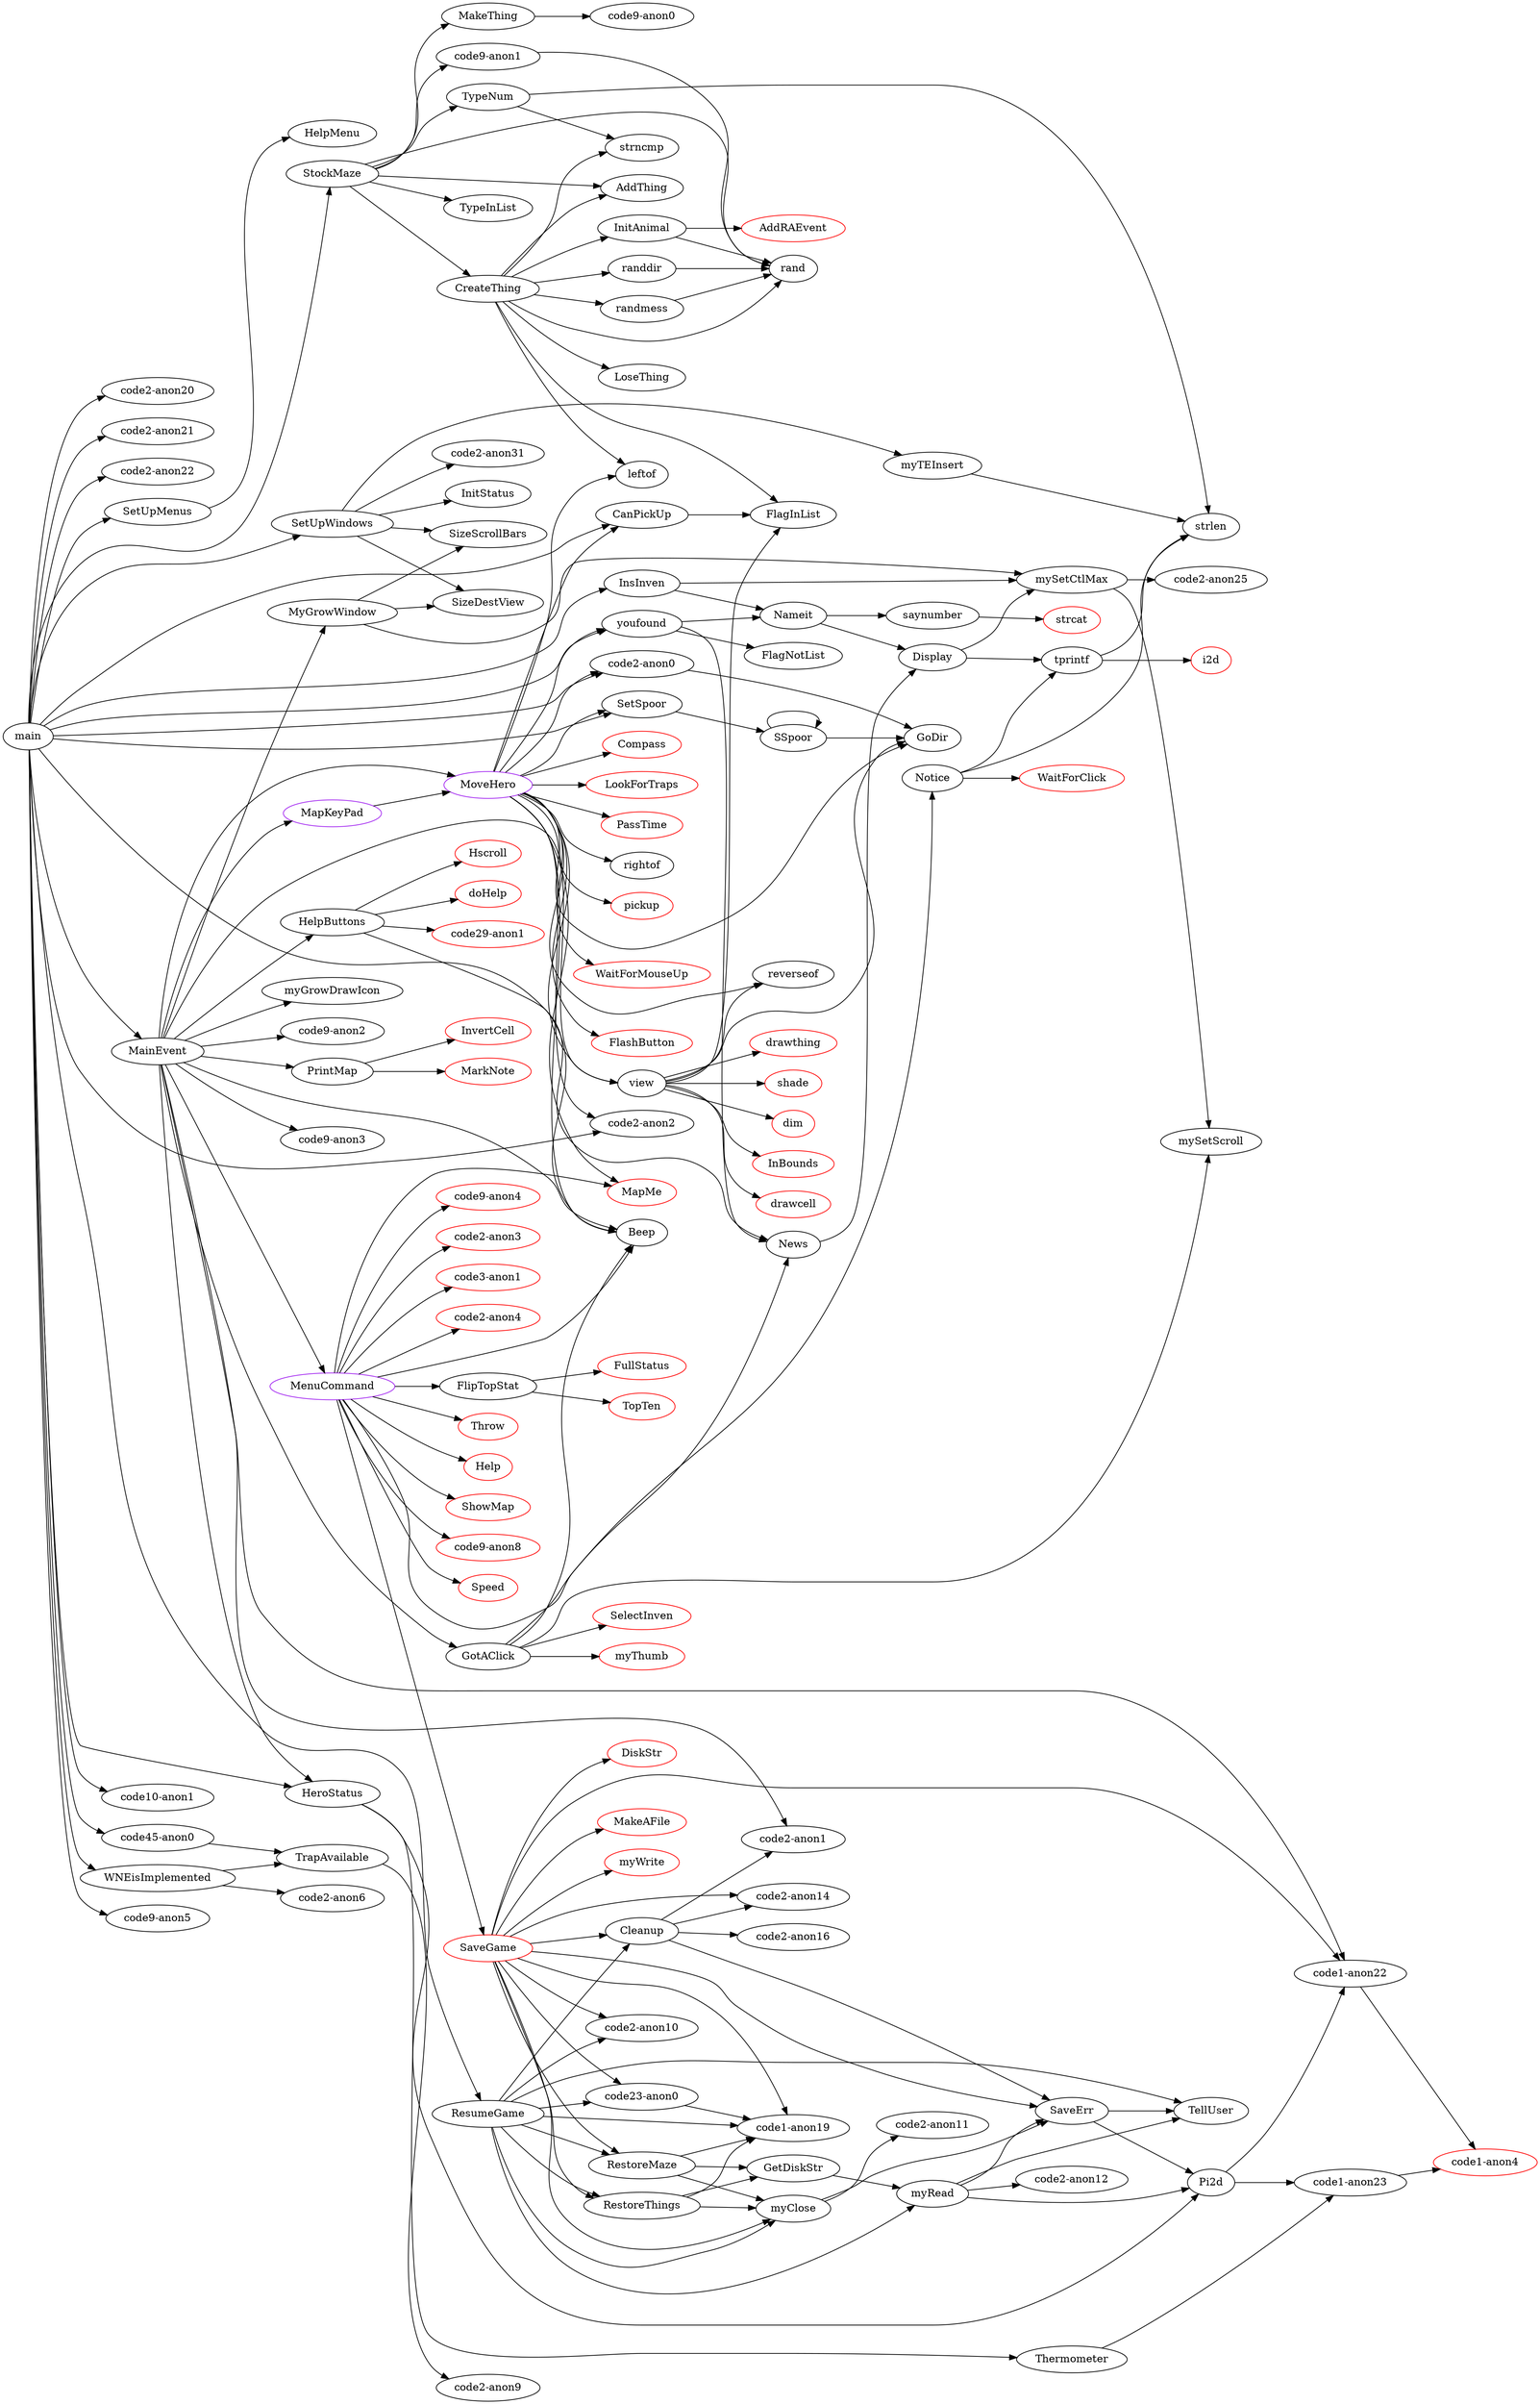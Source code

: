 digraph callgraph {
	rankdir= "LR"

	"main"
	"code2-anon20"
	"code2-anon21"
	"code2-anon22"
	"SetUpMenus"
	"SetUpWindows"
	"code10-anon1"
	"code45-anon0"
	"StockMaze"
	"CanPickUp"
	"code2-anon0"
	"SetSpoor"
	"HeroStatus"
	"News"
	"code2-anon2"
	"ResumeGame"
	"InsInven"
	"code9-anon5"
	"youfound"
	"WNEisImplemented"
	"MainEvent"
	"HelpMenu"
	"SizeDestView"
	"SizeScrollBars"
	"myTEInsert"
	"code2-anon31"
	"InitStatus"
	"TrapAvailable"
	"TypeNum"
	"MakeThing"
	"rand"
	"AddThing"
	"TypeInList"
	"code9-anon1"
	"CreateThing"	
	"GoDir"
	"SSpoor"
	"Pi2d"
	"Thermometer"
	"Display"
	"code2-anon10"
	"myRead"
	"myClose"
	"TellUser"
	"RestoreMaze"
	"RestoreThings"
	"code23-anon0"
	"Cleanup"
	"code1-anon19"
	"Nameit"
	"mySetCtlMax"
	"FlagNotList"
	"code2-anon6"
	"myGrowDrawIcon"
	"code2-anon1"
	"code9-anon2"
	"MenuCommand"[color=purple]
	"MapKeyPad"[color=purple]
	"MoveHero"[color=purple]
	"HelpButtons"
	"GotAClick"
	"MyGrowWindow"
	"Beep"
	"code1-anon22"
	"PrintMap"
	"view"
	"code9-anon3"
	"strlen"
	"code2-anon9"
	"strncmp"
	"code9-anon0"
	"randdir"
	"leftof"
	"LoseThing"
	"randmess"
	"InitAnimal"
	"code1-anon23"
	"tprintf"
	"code2-anon12"
	"SaveErr"
	"code2-anon11"
	"GetDiskStr"
	"saynumber"
	"mySetScroll"
	"code2-anon25"
	"code2-anon16"
	"code2-anon14"
	"Notice"
	"FlipTopStat"
	"SaveGame"[color=red]
	"ShowMap"[color=red]
	"MapMe"[color=red]
	"code9-anon8"[color=red]
	"Speed"[color=red]
	"code9-anon4"[color=red]
	"code2-anon3"[color=red]
	"code3-anon1"[color=red]
	"code2-anon4"[color=red]
	"Throw"[color=red]
	"Help"[color=red]
	"FlashButton"[color=red]
	"Compass"[color=red]
	"LookForTraps"[color=red]
	"PassTime"[color=red]
	"rightof"
	"reverseof"
	"pickup"[color=red]
	"WaitForMouseUp"[color=red]
	"doHelp"[color=red]
	"code29-anon1"[color=red]
	"Hscroll"[color=red]
	"code1-anon4"[color=red]
	"MarkNote"[color=red]
	"InvertCell"[color=red]
	"InBounds"[color=red]
	"drawcell"[color=red]
	"drawthing"[color=red]
	"shade"[color=red]
	"dim"[color=red]
	"AddRAEvent"[color=red]
	"i2d"[color=red]
	"strcat"[color=red]
	"WaitForClick"[color=red]
	"FullStatus"[color=red]
	"TopTen"[color=red]
	"MakeAFile"[color=red]
	"myWrite"[color=red]
	"DiskStr"[color=red]
	"myThumb"[color=red]
	"SelectInven"[color=red]




//	"_FlushEvents"[color=blue]
//	"_InitWindows"[color=blue]
//	"_TEInit"[color=blue]
//	"_InitDialogs"[color=blue]
//	"_InitCursor"[color=blue]
//	"_MaxApplZone"[color=blue]
//	"_MoreMasters"[color=blue]
//	"_GetCursor"[color=blue]
//	"_HNoPurge"[color=blue]
//	"_UnLoadSeg"[color=blue]
//	"_SelectWindow"[color=blue]
//	"_GetHandleSize"[color=blue]
//	"_BlockMove"[color=blue]
//	"_NewMenu"[color=blue]
//	"_AppendMenu"[color=blue]
//	"_AddResMenu"[color=blue]
//	"_CheckItem"[color=blue]
//	"_DisableItem"[color=blue]
//	"_InsertMenu"[color=blue]
//	"_DrawMenuBar"[color=blue]
//	"_SetRect"[color=blue]
//	"_NewWindow"[color=blue]
//	"_SetPort"[color=blue]
//	"_TextFont"[color=blue]
//	"_TextSize"[color=blue]
//	"_TENew"[color=blue]
//	"_NewControl"[color=blue]
//	"_SetOrigin"[color=blue]
//	"_GetNewDialog"[color=blue]
//	"_ShowWindow"[color=blue]
//	"_GetResource"[color=blue]
//	"_StopAlert"[color=blue]
//	"_ExitToShell"[color=blue]
//	"_GetDItem"[color=blue]
//	"_HiliteControl"[color=blue]
//	"_SetIText"[color=blue]
//	"_TESetSelect"[color=blue]
//	"_TEInsert"[color=blue]
//	"_EnableItem"[color=blue]
//	"_GetPort"[color=blue]
//	"_SetDItem"[color=blue]
//	"_SystemTask"[color=blue]
//	"_WaitNextEvent"[color=blue]
//	"_GetNextEvent"[color=blue]
//	"_FrontWindow"[color=blue]
//	"_DrawControls"[color=blue]
//	"_TEDeactivate"[color=blue]
//	"_IsDialogEvent"[color=blue]
//	"_MenuKey"[color=blue]
//	"_DialogSelect"[color=blue]
//	"_FindWindow"[color=blue]
//	"_MenuSelect"[color=blue]
//	"_SystemClick"[color=blue]
//	"_TrackGoAway"[color=blue]
//	"_HideWindow"[color=blue]
//	"_SelectWindow"[color=blue]
//	"_DragWindow"[color=blue]
//	"_InvalRect"[color=blue]
//	"_BeginUpDate"[color=blue]
//	"_EraseRect"[color=blue]
//	"_ShowControl"[color=blue]
//	"_DrawControls"[color=blue]
//	"_TEUpdate"[color=blue]
//	"_EndUpDate"[color=blue]
//	"_SizeRsrc"[color=blue]
//	"_GetResInfo"[color=blue]
//	"_InsetRect"[color=blue]
//	"_NewPtr"[color=blue]
//	"_GetTrapAddress"[color=blue]
//	"_Random"[color=blue]
//	"_FrameRect"[color=blue]
//	"_FillRect"[color=blue]
//	"_TEDelete"[color=blue]
//	"_GetCtlValue"[color=blue]
//	"_TEScroll"[color=blue]
//	"_SetCtlValue"[color=blue]
//	"_Open"[color=blue]
//	"_ParamText"[color=blue]
//	"_Alert"[color=blue]
//	"_SysEnvirons"[color=blue]
//	"_NewRgn"[color=blue]
//	"_GetClip"[color=blue]
//	"_ClipRect"[color=blue]
//	"_DrawGrowIcon"[color=blue]
//	"_SetClip"[color=blue]
//	"_DisposeRgn"[color=blue]
//	"_LoWord"[color=blue]
//	"_HiWord"[color=blue]
//	"_GetItem"[color=blue]
//	"_OpenDeskAcc"[color=blue]
//	"_SysEdit"[color=blue]
//	"_HiliteMenu"[color=blue]
//	"_FlushEvents"[color=blue]
//	"_GetMaxCtl"[color=blue]
//	"_GlobalToLocal"[color=blue]
//	"_FindControl"[color=blue]
//	"_TrackControl"[color=blue]
//	"_GrowWindow"[color=blue]
//	"_SizeWindow"[color=blue]
//	"_TECalText"[color=blue]
//	"_HideControl"[color=blue]
//	"_MoveControl"[color=blue]
//	"_SizeControl"[color=blue]
//	"_SysBeep"[color=blue]
//	"_PenSize"[color=blue]
//	"_MoveTo"[color=blue]
//	"_Line"[color=blue]
//	"_SetPt"[color=blue]
//	"_FrameOval"[color=blue]
//	"_CopyBits"[color=blue]
//	"_TEActivate"[color=blue]
//	"_Read"[color=blue]
//	"_Close"[color=blue]
//	"_SetMaxCtl"[color=blue]
//	"_Delete"[color=blue]
//	"_FlushVol"[color=blue]
//	"_GetIcon"[color=blue]
//	"_TextFace"[color=blue]
//	"_TextBox"[color=blue]
//	"_TESetJust"[color=blue]
//	"_PlotIcon"[color=blue]
//	"_TEDispose"[color=blue]
//	"_CloseWindow"[color=blue]
//	"_Pack3"[color=blue]
//	"_SetCursor"[color=blue]



	"main" -> "code2-anon20"
	"main" -> "code2-anon21"
	"main" -> "code2-anon22"
	"main" -> "SetUpMenus"
	"main" -> "SetUpWindows"
	"main" -> "code10-anon1"
	"main" -> "code45-anon0"
	"main" -> "StockMaze"
	"main" -> "CanPickUp"
	"main" -> "code2-anon0"
	"main" -> "SetSpoor"
	"main" -> "HeroStatus"
	"main" -> "News"
	"main" -> "code2-anon2"
	"main" -> "ResumeGame"
	"main" -> "InsInven"
	"main" -> "code9-anon5"
	"main" -> "youfound"
	"main" -> "WNEisImplemented"
	"main" -> "MainEvent"
//
//	"main" -> "_FlushEvents"[style=dashed]
//	"main" -> "_InitWindows"[style=dashed]
//	"main" -> "_TEInit"[style=dashed]
//	"main" -> "_InitDialogs"[style=dashed]
//	"main" -> "_InitCursor"[style=dashed]
//	"main" -> "_MaxApplZone"[style=dashed]
//	"main" -> "_MoreMasters"[style=dashed]
//	"main" -> "_GetCursor"[style=dashed]
//	"main" -> "_HNoPurge"[style=dashed]
//	"main" -> "_UnLoadSeg"[style=dashed]
//	"main" -> "_SelectWindow"[style=dashed]
//

//	"code2-anon20" -> "_GetHandleSize"[style=dashed]

//	"code2-anon21" -> "_GetHandleSize"[style=dashed]
//	"code2-anon21" -> "_BlockMove"[style=dashed]

//	"code2-anon22" -> "_GetHandleSize"[style=dashed]
//
	"SetUpMenus" -> "HelpMenu"

//	"SetUpMenus" -> "_NewMenu"[style=dashed]
//	"SetUpMenus" -> "_AppendMenu"[style=dashed]
//	"SetUpMenus" -> "_AddResMenu"[style=dashed]
//	"SetUpMenus" -> "_CheckItem"[style=dashed]
//	"SetUpMenus" -> "_DisableItem"[style=dashed]
//	"SetUpMenus" -> "_InsertMenu"[style=dashed]
//	"SetUpMenus" -> "_DrawMenuBar"[style=dashed]

	"SetUpWindows" -> "SizeDestView"
	"SetUpWindows" -> "SizeScrollBars"
	"SetUpWindows" -> "myTEInsert"
	"SetUpWindows" -> "code2-anon31"
	"SetUpWindows" -> "InitStatus"

//	"SetUpWindows" -> "_SetRect"[style=dashed]
//	"SetUpWindows" -> "_NewWindow"[style=dashed]
//	"SetUpWindows" -> "_SetPort"[style=dashed]
//	"SetUpWindows" -> "_TextFont"[style=dashed]
//	"SetUpWindows" -> "_TextSize"[style=dashed]
//	"SetUpWindows" -> "_TENew"[style=dashed]
//	"SetUpWindows" -> "_NewControl"[style=dashed]
//	"SetUpWindows" -> "_SetOrigin"[style=dashed]
//	"SetUpWindows" -> "_GetNewDialog"[style=dashed]
//	"SetUpWindows" -> "_ShowWindow"[style=dashed]

//	"code10-anon1" -> "_GetResource"[style=dashed]

	"code45-anon0" -> "TrapAvailable"

//	"code45-anon0" -> "_StopAlert"[style=dashed]
//	"code45-anon0" -> "_ExitToShell"[style=dashed]


	"StockMaze" -> "TypeNum"
	"StockMaze" -> "MakeThing"
	"StockMaze" -> "rand"
	"StockMaze" -> "AddThing"
	"StockMaze" -> "TypeInList"
	"StockMaze" -> "code9-anon1"
	"StockMaze" -> "CreateThing"	


	"CanPickUp" -> "FlagInList"

//	"CanPickUp" -> "_GetDItem"[style=dashed]
//	"CanPickUp" -> "_HiliteControl"[style=dashed]

	"code2-anon0" -> "GoDir"

	"SetSpoor" -> "SSpoor"

	"HeroStatus" -> "Pi2d"
	"HeroStatus" -> "Thermometer"

//	"HeroStatus" -> "_SetPort"[style=dashed]
//	"HeroStatus" -> "_GetPort"[style=dashed]
//	"HeroStatus" -> "_SetDItem"[style=dashed]
//	"HeroStatus" -> "_SetIText"[style=dashed]

	"News" -> "Display"
	
//	"code2-anon2" -> "_UnLoadSeg"[style=dashed]

	"ResumeGame" -> "code2-anon10"
	"ResumeGame" -> "myRead"
	"ResumeGame" -> "myClose"
	"ResumeGame" -> "TellUser"
	"ResumeGame" -> "RestoreMaze"
	"ResumeGame" -> "RestoreThings"
	"ResumeGame" -> "code23-anon0"
	"ResumeGame" -> "Cleanup"
	"ResumeGame" -> "code1-anon19"

//	"ResumeGame" -> "_ExitToShell"[style=dashed]

	"InsInven" -> "Nameit"
	"InsInven" -> "mySetCtlMax"

//	"InsInven" -> "_TESetSelect"[style=dashed]
//	"InsInven" -> "_TEInsert"[style=dashed]

//	"code9-anon5" -> "_EnableItem"[style=dashed]
//	"code9-anon5" -> "_DisableItem"[style=dashed]

	"youfound" -> "FlagNotList"
	"youfound" -> "News"
	"youfound" -> "Nameit"
	
	"WNEisImplemented" -> "code2-anon6"
	"WNEisImplemented" -> "TrapAvailable"

	"MainEvent" -> "myGrowDrawIcon"
	"MainEvent" -> "code2-anon1"
	"MainEvent" -> "code9-anon2"
	"MainEvent" -> "MenuCommand"
	"MainEvent" -> "MapKeyPad"
	"MainEvent" -> "MoveHero"
	"MainEvent" -> "HelpButtons"
	"MainEvent" -> "GotAClick"
	"MainEvent" -> "MyGrowWindow"
	"MainEvent" -> "Beep"
	"MainEvent" -> "code1-anon22"
	"MainEvent" -> "PrintMap"
	"MainEvent" -> "view"
	"MainEvent" -> "HeroStatus"
	"MainEvent" -> "code9-anon3"

//	"MainEvent" -> "_SystemTask"[style=dashed]
//	"MainEvent" -> "_WaitNextEvent"[style=dashed]
//	"MainEvent" -> "_GetNextEvent"[style=dashed]
//	"MainEvent" -> "_FrontWindow"[style=dashed]
//	"MainEvent" -> "_DrawControls"[style=dashed]
//	"MainEvent" -> "_TEDeactivate"[style=dashed]
//	"MainEvent" -> "_DisableItem"[style=dashed]
//	"MainEvent" -> "_DrawMenuBar"[style=dashed]
//	"MainEvent" -> "_EnableItem"[style=dashed]
//	"MainEvent" -> "_IsDialogEvent"[style=dashed]
//	"MainEvent" -> "_MenuKey"[style=dashed]
//	"MainEvent" -> "_DialogSelect"[style=dashed]
//	"MainEvent" -> "_FindWindow"[style=dashed]
//	"MainEvent" -> "_MenuSelect"[style=dashed]
//	"MainEvent" -> "_SystemClick"[style=dashed]
//	"MainEvent" -> "_TrackGoAway"[style=dashed]
//	"MainEvent" -> "_HideWindow"[style=dashed]
//	"MainEvent" -> "_SelectWindow"[style=dashed]
//	"MainEvent" -> "_SetRect"[style=dashed]
//	"MainEvent" -> "_DragWindow"[style=dashed]
//	"MainEvent" -> "_GetPort"[style=dashed]
//	"MainEvent" -> "_SetPort"[style=dashed]
//	"MainEvent" -> "_InvalRect"[style=dashed]
//	"MainEvent" -> "_BeginUpDate"[style=dashed]
//	"MainEvent" -> "_EraseRect"[style=dashed]
//	"MainEvent" -> "_ShowControl"[style=dashed]
//	"MainEvent" -> "_DrawControls"[style=dashed]
//	"MainEvent" -> "_TEUpdate"[style=dashed]
//	"MainEvent" -> "_EndUpDate"[style=dashed]
//	"MainEvent" -> "_UnLoadSeg"[style=dashed]


//	"HelpMenu" -> "_GetResource"[style=dashed]
//	"HelpMenu" -> "_SizeRsrc"[style=dashed]
//	"HelpMenu" -> "_NewMenu"[style=dashed]
//	"HelpMenu" -> "_GetResInfo"[style=dashed]
//	"HelpMenu" -> "_AppendMenu"[style=dashed]

//	"SizeDestView" -> "_InsetRect"[style=dashed]

	"myTEInsert" -> "strlen"

//	"myTEInsert" -> "_TEInsert"[style=dashed]

//	"code2-anon31" -> "_NewPtr"[style=dashed]
//	"code2-anon31" -> "_SetRect"[style=dashed]

//	"InitStatus" -> "_GetDItem"[style=dashed]
//	"InitStatus" -> "_SetDItem"[style=dashed]
//	"InitStatus" -> "_ShowWindow"[style=dashed]

	"TrapAvailable" -> "code2-anon9"

//	"TrapAvailable" -> "_GetTrapAddress"[style=dashed]

	"TypeNum" -> "strlen"
	"TypeNum" -> "strncmp"

	"MakeThing" -> "code9-anon0"

//	"rand" -> "_Random"[style=dashed]

	"code9-anon1" -> "rand"

	"CreateThing" -> "randdir"
	"CreateThing" -> "leftof"
	"CreateThing" -> "LoseThing"
	"CreateThing" -> "strncmp"
	"CreateThing" -> "randmess"
	"CreateThing" -> "rand"
	"CreateThing" -> "FlagInList"
	"CreateThing" -> "AddThing"
	"CreateThing" -> "InitAnimal"

	"SSpoor" -> "GoDir"
	"SSpoor" -> "SSpoor"

	"Pi2d" -> "code1-anon23"
	"Pi2d" -> "code1-anon22"

	"Thermometer" -> "code1-anon23"

//	"Thermometer" -> "_FrameRect"[style=dashed]
//	"Thermometer" -> "_InsetRect"[style=dashed]
//	"Thermometer" -> "_FillRect"[style=dashed]

	"Display" -> "tprintf"
	"Display" -> "mySetCtlMax"

//	"Display" -> "_TEDeactivate"[style=dashed]
//	"Display" -> "_TEDelete"[style=dashed]
//	"Display" -> "_GetCtlValue"[style=dashed]
//	"Display" -> "_TEScroll"[style=dashed]
//	"Display" -> "_SetCtlValue"[style=dashed]

//	"code2-anon10" -> "_Open"[style=dashed]

	"myRead" -> "code2-anon12"
	"myRead" -> "SaveErr"
	"myRead" -> "Pi2d"
	"myRead" -> "TellUser"

	"myClose" -> "code2-anon11"
	"myClose" -> "SaveErr"

//	"TellUser" -> "_ParamText"[style=dashed]
//	"TellUser" -> "_Alert"[style=dashed]
	
	"RestoreMaze" -> "code1-anon19"
	"RestoreMaze" -> "GetDiskStr"
	"RestoreMaze" -> "myClose"

//	"RestoreMaze" -> "_ExitToShell"[style=dashed]

	"RestoreThings" -> "code1-anon19"
	"RestoreThings" -> "GetDiskStr"
	"RestoreThings" -> "myClose"
	
//	"RestoreThings" -> "_ExitToShell"[style=dashed]

	"code23-anon0" -> "code1-anon19"

	"Cleanup" -> "code2-anon1"
	"Cleanup" -> "SaveErr"
	"Cleanup" -> "code2-anon16"
	"Cleanup" -> "code2-anon14"

	"Nameit" -> "Display"
	"Nameit" -> "saynumber"

	"mySetCtlMax" -> "mySetScroll"
	"mySetCtlMax" -> "code2-anon25"
//
//	"code2-anon6" -> "_GetTrapAddress"[style=dashed]
//	"code2-anon6" -> "_SysEnvirons"[style=dashed]

//	"myGrowDrawIcon" -> "_GetPort"[style=dashed]
//	"myGrowDrawIcon" -> "_SetPort"[style=dashed]
//	"myGrowDrawIcon" -> "_NewRgn"[style=dashed]
//	"myGrowDrawIcon" -> "_GetClip"[style=dashed]
//	"myGrowDrawIcon" -> "_ClipRect"[style=dashed]
//	"myGrowDrawIcon" -> "_DrawGrowIcon"[style=dashed]
//	"myGrowDrawIcon" -> "_SetClip"[style=dashed]
//	"myGrowDrawIcon" -> "_DisposeRgn"[style=dashed]

//	"code2-anon1" -> "_TEDeactivate"[style=dashed]
//	"code2-anon1" -> "_TESetSelect"[style=dashed]
//	"code2-anon1" -> "_DisableItem"[style=dashed]

//	"code9-anon2" -> "_TEDeactivate"[style=dashed]

	"MenuCommand" -> "Notice"
	"MenuCommand" -> "FlipTopStat"
	"MenuCommand" -> "SaveGame"
	"MenuCommand" -> "Beep"
	"MenuCommand" -> "ShowMap"
	"MenuCommand" -> "MapMe"
	"MenuCommand" -> "code9-anon8"
	"MenuCommand" -> "Speed"
	"MenuCommand" -> "code9-anon4"
	"MenuCommand" -> "code2-anon3"
	"MenuCommand" -> "code3-anon1"
	"MenuCommand" -> "code2-anon4"
	"MenuCommand" -> "Throw"
	"MenuCommand" -> "Help"
	
//	"MenuCommand" -> "_LoWord"[style=dashed]
//	"MenuCommand" -> "_HiWord"[style=dashed]
//	"MenuCommand" -> "_UnLoadSeg"[style=dashed]
//	"MenuCommand" -> "_GetPort"[style=dashed]
//	"MenuCommand" -> "_GetItem"[style=dashed]
//	"MenuCommand" -> "_OpenDeskAcc"[style=dashed]
//	"MenuCommand" -> "_SetPort"[style=dashed]
//	"MenuCommand" -> "_CheckItem"[style=dashed]
//	"MenuCommand" -> "_SysEdit"[style=dashed]
//	"MenuCommand" -> "_HiliteMenu"[style=dashed]

	"MapKeyPad" -> "MoveHero"

	"MoveHero" -> "FlashButton"
	"MoveHero" -> "leftof"
	"MoveHero" -> "code2-anon0"
	"MoveHero" -> "Compass"
	"MoveHero" -> "LookForTraps"
	"MoveHero" -> "view"
	"MoveHero" -> "PassTime"
	"MoveHero" -> "GoDir"
	"MoveHero" -> "SetSpoor"
	"MoveHero" -> "youfound"
	"MoveHero" -> "Beep"
	"MoveHero" -> "rightof"
	"MoveHero" -> "reverseof"
	"MoveHero" -> "pickup"
	"MoveHero" -> "WaitForMouseUp"
	"MoveHero" -> "CanPickUp"
	"MoveHero" -> "MapMe"
	"MoveHero" -> "code2-anon2"

//	"MoveHero" -> "_FlushEvents"[style=dashed]
//	"MoveHero" -> "_HiliteMenu"[style=dashed]

	"HelpButtons" -> "doHelp"
	"HelpButtons" -> "code29-anon1"
	"HelpButtons" -> "Hscroll"
	"HelpButtons" -> "Beep"
	
//	"HelpButtons" -> "_GetMaxCtl"[style=dashed]

	"GotAClick" -> "SelectInven"
	"GotAClick" -> "mySetScroll"
	"GotAClick" -> "myThumb"
	"GotAClick" -> "News"
	"GotAClick" -> "Beep"

//	"GotAClick" -> "_GetPort"[style=dashed]
//	"GotAClick" -> "_SetPort"[style=dashed]
//	"GotAClick" -> "_GlobalToLocal"[style=dashed]
//	"GotAClick" -> "_FindControl"[style=dashed]
//	"GotAClick" -> "_TrackControl"[style=dashed]
//	"GotAClick" -> "_GetCtlValue"[style=dashed]

	"MyGrowWindow" -> "SizeDestView"
	"MyGrowWindow" -> "SizeScrollBars"
	"MyGrowWindow" -> "mySetCtlMax"

//	"MyGrowWindow" -> "_SetRect"[style=dashed]
//	"MyGrowWindow" -> "_GrowWindow"[style=dashed]
//	"MyGrowWindow" -> "_LoWord"[style=dashed]
//	"MyGrowWindow" -> "_HiWord"[style=dashed]
//	"MyGrowWindow" -> "_SizeWindow"[style=dashed]
//	"MyGrowWindow" -> "_TECalText"[style=dashed]
//	"MyGrowWindow" -> "_HideControl"[style=dashed]
//	"MyGrowWindow" -> "_MoveControl"[style=dashed]
//	"MyGrowWindow" -> "_SizeControl"[style=dashed]
//	"MyGrowWindow" -> "_GetCtlValue"[style=dashed]
	
//	"Beep" -> "_SysBeep"[style=dashed]
	
	"code1-anon22" -> "code1-anon4"

	"PrintMap" -> "MarkNote"
	"PrintMap" -> "InvertCell"

//	"PrintMap" -> "_SetRect"[style=dashed]
//	"PrintMap" -> "_FillRect"[style=dashed]
//	"PrintMap" -> "_PenSize"[style=dashed]
//	"PrintMap" -> "_MoveTo"[style=dashed]
//	"PrintMap" -> "_Line"[style=dashed]
//	"PrintMap" -> "_SetPt"[style=dashed]
//	"PrintMap" -> "_FrameOval"[style=dashed]

	"view" -> "GoDir"
	"view" -> "InBounds"
	"view" -> "drawcell"
	"view" -> "FlagInList"
	"view" -> "reverseof"
	"view" -> "drawthing"
	"view" -> "shade"
	"view" -> "dim"

//	"view" -> "_GetPort"[style=dashed]
//	"view" -> "_SetPort"[style=dashed]
//	"view" -> "_SetRect"[style=dashed]
//	"view" -> "_EraseRect"[style=dashed]
//	"view" -> "_CopyBits"[style=dashed]

//	"code9-anon3" -> "_TEActivate"[style=dashed]

//	"code2-anon9" -> "_GetTrapAddress"[style=dashed]

	"randdir" -> "rand"

	"randmess" -> "rand"

	"InitAnimal" -> "rand"
	"InitAnimal" -> "AddRAEvent"

	"code1-anon23" -> "code1-anon4"

	"tprintf" -> "i2d"
	"tprintf" -> "strlen"

//	"tprintf" -> "_TEInsert"[style=dashed]

//	"code2-anon12" -> "_Read"[style=dashed]

	"SaveErr" -> "Pi2d"
	"SaveErr" -> "TellUser"

//	"code2-anon11" -> "_Close"[style=dashed]
	
	"GetDiskStr" -> "myRead"

//	"GetDiskStr" -> "_NewPtr"[style=dashed]

	"saynumber" -> "strcat"
	
//	"code2-anon25" -> "_GetCtlValue"[style=dashed]
//	"code2-anon25" -> "_SetMaxCtl"[style=dashed]

//	"code2-anon16" -> "_Delete"[style=dashed]
	
//	"code2-anon14" -> "_FlushVol"[style=dashed]

	"Notice" -> "strlen"
	"Notice" -> "tprintf"
	"Notice" -> "WaitForClick"

//	"Notice" -> "_GetIcon"[style=dashed]
//	"Notice" -> "_GetPort"[style=dashed]
//	"Notice" -> "_SetRect"[style=dashed]
//	"Notice" -> "_NewWindow"[style=dashed]
//	"Notice" -> "_SetPort"[style=dashed]
//	"Notice" -> "_TextFont"[style=dashed]
//	"Notice" -> "_TextSize"[style=dashed]
//	"Notice" -> "_InsetRect"[style=dashed]
//	"Notice" -> "_TENew"[style=dashed]
//	"Notice" -> "_TextFace"[style=dashed]
//	"Notice" -> "_TextBox"[style=dashed]
//	"Notice" -> "_TESetJust"[style=dashed]
//	"Notice" -> "_PlotIcon"[style=dashed]
//	"Notice" -> "_TEDispose"[style=dashed]
//	"Notice" -> "_EraseRect"[style=dashed]
//	"Notice" -> "_PenSize"[style=dashed]
//	"Notice" -> "_FrameRect"[style=dashed]
//	"Notice" -> "_CloseWindow"[style=dashed]

	"FlipTopStat" -> "FullStatus"
	"FlipTopStat" -> "TopTen"

//	"FlipTopStat" -> "_UnLoadSeg"[style=dashed]

	"SaveGame" -> "MakeAFile"
	"SaveGame" -> "code2-anon10"
	"SaveGame" -> "SaveErr"
	"SaveGame" -> "Cleanup"
	"SaveGame" -> "code1-anon22"
	"SaveGame" -> "myWrite"
	"SaveGame" -> "DiskStr"
	"SaveGame" -> "RestoreMaze"
	"SaveGame" -> "RestoreThings"
	"SaveGame" -> "myClose"
	"SaveGame" -> "code2-anon14"
	"SaveGame" -> "code23-anon0"
	"SaveGame" -> "code1-anon19"

//	"SaveGame" -> "_Pack3"[style=dashed]
//	"SaveGame" -> "_SetCursor"[style=dashed]
//	"SaveGame" -> "_ExitToShell"[style=dashed]

}


